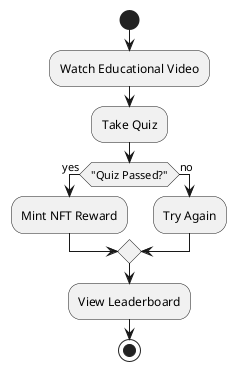 @startuml
start
:Watch Educational Video;
:Take Quiz;
if ("Quiz Passed?") then (yes)
  :Mint NFT Reward;
else (no)
  :Try Again;
endif
:View Leaderboard;
stop
@enduml